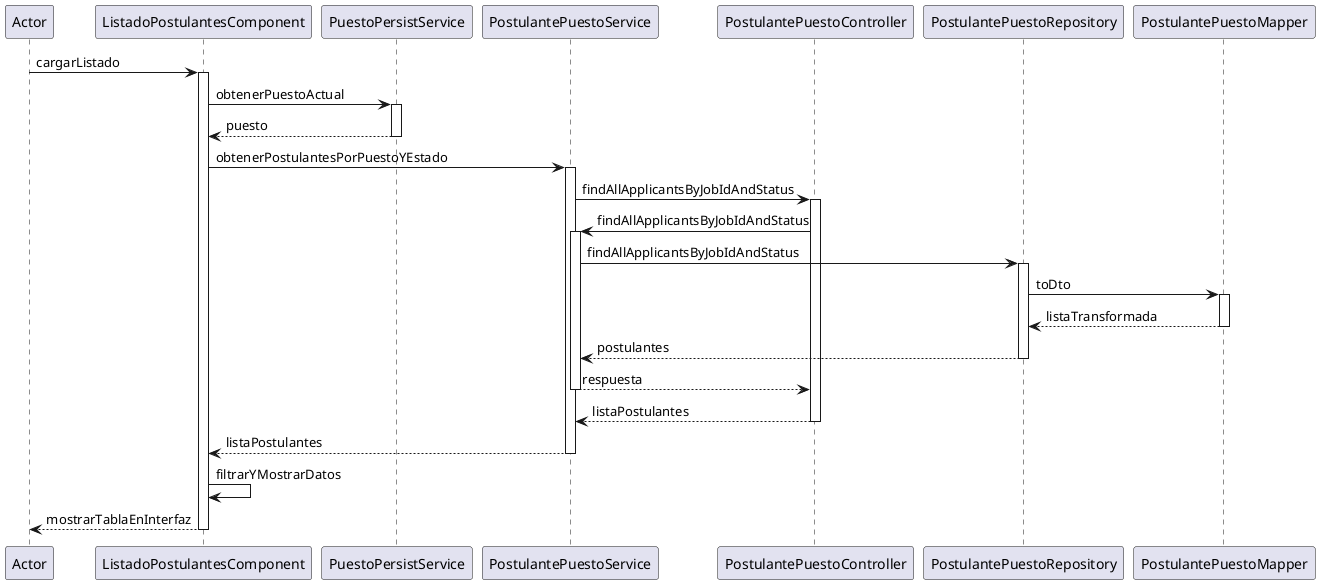 @startuml
participant Actor
Actor -> ListadoPostulantesComponent: cargarListado
activate ListadoPostulantesComponent

ListadoPostulantesComponent -> PuestoPersistService: obtenerPuestoActual
activate PuestoPersistService
PuestoPersistService --> ListadoPostulantesComponent: puesto
deactivate PuestoPersistService

ListadoPostulantesComponent -> PostulantePuestoService: obtenerPostulantesPorPuestoYEstado
activate PostulantePuestoService

PostulantePuestoService -> PostulantePuestoController: findAllApplicantsByJobIdAndStatus
activate PostulantePuestoController
PostulantePuestoController -> PostulantePuestoService: findAllApplicantsByJobIdAndStatus
activate PostulantePuestoService
PostulantePuestoService -> PostulantePuestoRepository: findAllApplicantsByJobIdAndStatus
activate PostulantePuestoRepository
PostulantePuestoRepository -> PostulantePuestoMapper: toDto
activate PostulantePuestoMapper
PostulantePuestoMapper --> PostulantePuestoRepository: listaTransformada
deactivate PostulantePuestoMapper
PostulantePuestoRepository --> PostulantePuestoService: postulantes
deactivate PostulantePuestoRepository
PostulantePuestoService --> PostulantePuestoController: respuesta
deactivate PostulantePuestoService
PostulantePuestoController --> PostulantePuestoService: listaPostulantes
deactivate PostulantePuestoController
PostulantePuestoService --> ListadoPostulantesComponent: listaPostulantes
deactivate PostulantePuestoService

ListadoPostulantesComponent -> ListadoPostulantesComponent: filtrarYMostrarDatos
ListadoPostulantesComponent --> Actor: mostrarTablaEnInterfaz
deactivate ListadoPostulantesComponent
@enduml